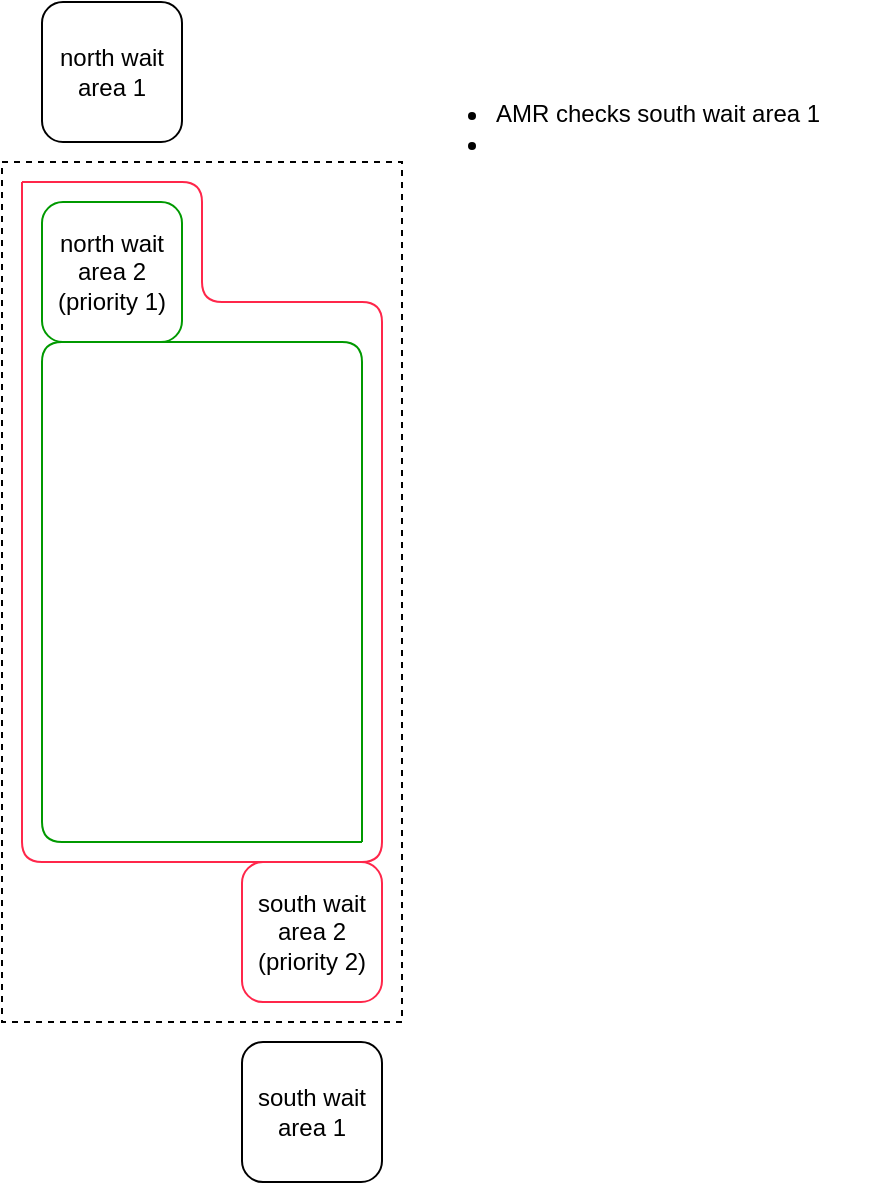 <mxfile version="24.4.13" type="github">
  <diagram name="Page-1" id="ZQYoR2bXF4td_HxUEjvD">
    <mxGraphModel dx="1434" dy="786" grid="1" gridSize="10" guides="1" tooltips="1" connect="1" arrows="1" fold="1" page="1" pageScale="1" pageWidth="850" pageHeight="1100" math="0" shadow="0">
      <root>
        <mxCell id="0" />
        <mxCell id="1" parent="0" />
        <mxCell id="MdE7EvTuS_QVhMOrEJu6-6" value="" style="rounded=0;whiteSpace=wrap;html=1;dashed=1;fillColor=none;" vertex="1" parent="1">
          <mxGeometry x="80" y="170" width="200" height="430" as="geometry" />
        </mxCell>
        <mxCell id="MdE7EvTuS_QVhMOrEJu6-2" value="south wait area 2&lt;div&gt;(priority 2)&lt;/div&gt;" style="rounded=1;whiteSpace=wrap;html=1;fillColor=none;strokeColor=#FF264A;" vertex="1" parent="1">
          <mxGeometry x="200" y="520" width="70" height="70" as="geometry" />
        </mxCell>
        <mxCell id="MdE7EvTuS_QVhMOrEJu6-3" value="north wait area 2&lt;div&gt;(priority 1)&lt;/div&gt;" style="rounded=1;whiteSpace=wrap;html=1;strokeColor=#009900;" vertex="1" parent="1">
          <mxGeometry x="100" y="190" width="70" height="70" as="geometry" />
        </mxCell>
        <mxCell id="MdE7EvTuS_QVhMOrEJu6-4" value="north wait area 1" style="rounded=1;whiteSpace=wrap;html=1;" vertex="1" parent="1">
          <mxGeometry x="100" y="90" width="70" height="70" as="geometry" />
        </mxCell>
        <mxCell id="MdE7EvTuS_QVhMOrEJu6-5" value="south wait area 1" style="rounded=1;whiteSpace=wrap;html=1;" vertex="1" parent="1">
          <mxGeometry x="200" y="610" width="70" height="70" as="geometry" />
        </mxCell>
        <mxCell id="MdE7EvTuS_QVhMOrEJu6-9" value="" style="endArrow=none;html=1;rounded=1;strokeColor=#FF264A;curved=0;" edge="1" parent="1">
          <mxGeometry width="50" height="50" relative="1" as="geometry">
            <mxPoint x="90" y="180" as="sourcePoint" />
            <mxPoint x="90" y="180" as="targetPoint" />
            <Array as="points">
              <mxPoint x="180" y="180" />
              <mxPoint x="180" y="240" />
              <mxPoint x="270" y="240" />
              <mxPoint x="270" y="520" />
              <mxPoint x="90" y="520" />
            </Array>
          </mxGeometry>
        </mxCell>
        <mxCell id="MdE7EvTuS_QVhMOrEJu6-10" value="" style="endArrow=none;html=1;rounded=1;strokeColor=#009900;curved=0;" edge="1" parent="1">
          <mxGeometry width="50" height="50" relative="1" as="geometry">
            <mxPoint x="260" y="510" as="sourcePoint" />
            <mxPoint x="260" y="510" as="targetPoint" />
            <Array as="points">
              <mxPoint x="260" y="260" />
              <mxPoint x="100" y="260" />
              <mxPoint x="100" y="510" />
              <mxPoint x="150" y="510" />
            </Array>
          </mxGeometry>
        </mxCell>
        <mxCell id="MdE7EvTuS_QVhMOrEJu6-13" value="&lt;ul&gt;&lt;li&gt;AMR checks south wait area 1&lt;/li&gt;&lt;li&gt;&lt;br&gt;&lt;/li&gt;&lt;/ul&gt;" style="text;html=1;align=left;verticalAlign=middle;resizable=0;points=[];autosize=1;strokeColor=none;fillColor=none;" vertex="1" parent="1">
          <mxGeometry x="285" y="118" width="230" height="70" as="geometry" />
        </mxCell>
      </root>
    </mxGraphModel>
  </diagram>
</mxfile>
